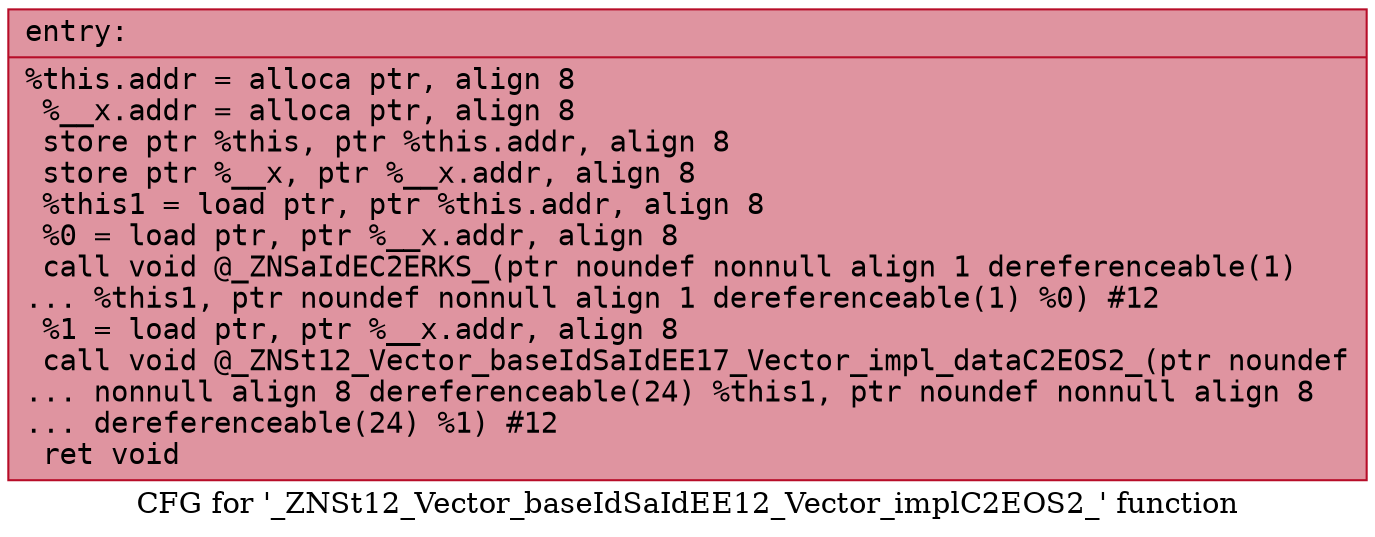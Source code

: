 digraph "CFG for '_ZNSt12_Vector_baseIdSaIdEE12_Vector_implC2EOS2_' function" {
	label="CFG for '_ZNSt12_Vector_baseIdSaIdEE12_Vector_implC2EOS2_' function";

	Node0x55e722db6640 [shape=record,color="#b70d28ff", style=filled, fillcolor="#b70d2870" fontname="Courier",label="{entry:\l|  %this.addr = alloca ptr, align 8\l  %__x.addr = alloca ptr, align 8\l  store ptr %this, ptr %this.addr, align 8\l  store ptr %__x, ptr %__x.addr, align 8\l  %this1 = load ptr, ptr %this.addr, align 8\l  %0 = load ptr, ptr %__x.addr, align 8\l  call void @_ZNSaIdEC2ERKS_(ptr noundef nonnull align 1 dereferenceable(1)\l... %this1, ptr noundef nonnull align 1 dereferenceable(1) %0) #12\l  %1 = load ptr, ptr %__x.addr, align 8\l  call void @_ZNSt12_Vector_baseIdSaIdEE17_Vector_impl_dataC2EOS2_(ptr noundef\l... nonnull align 8 dereferenceable(24) %this1, ptr noundef nonnull align 8\l... dereferenceable(24) %1) #12\l  ret void\l}"];
}
